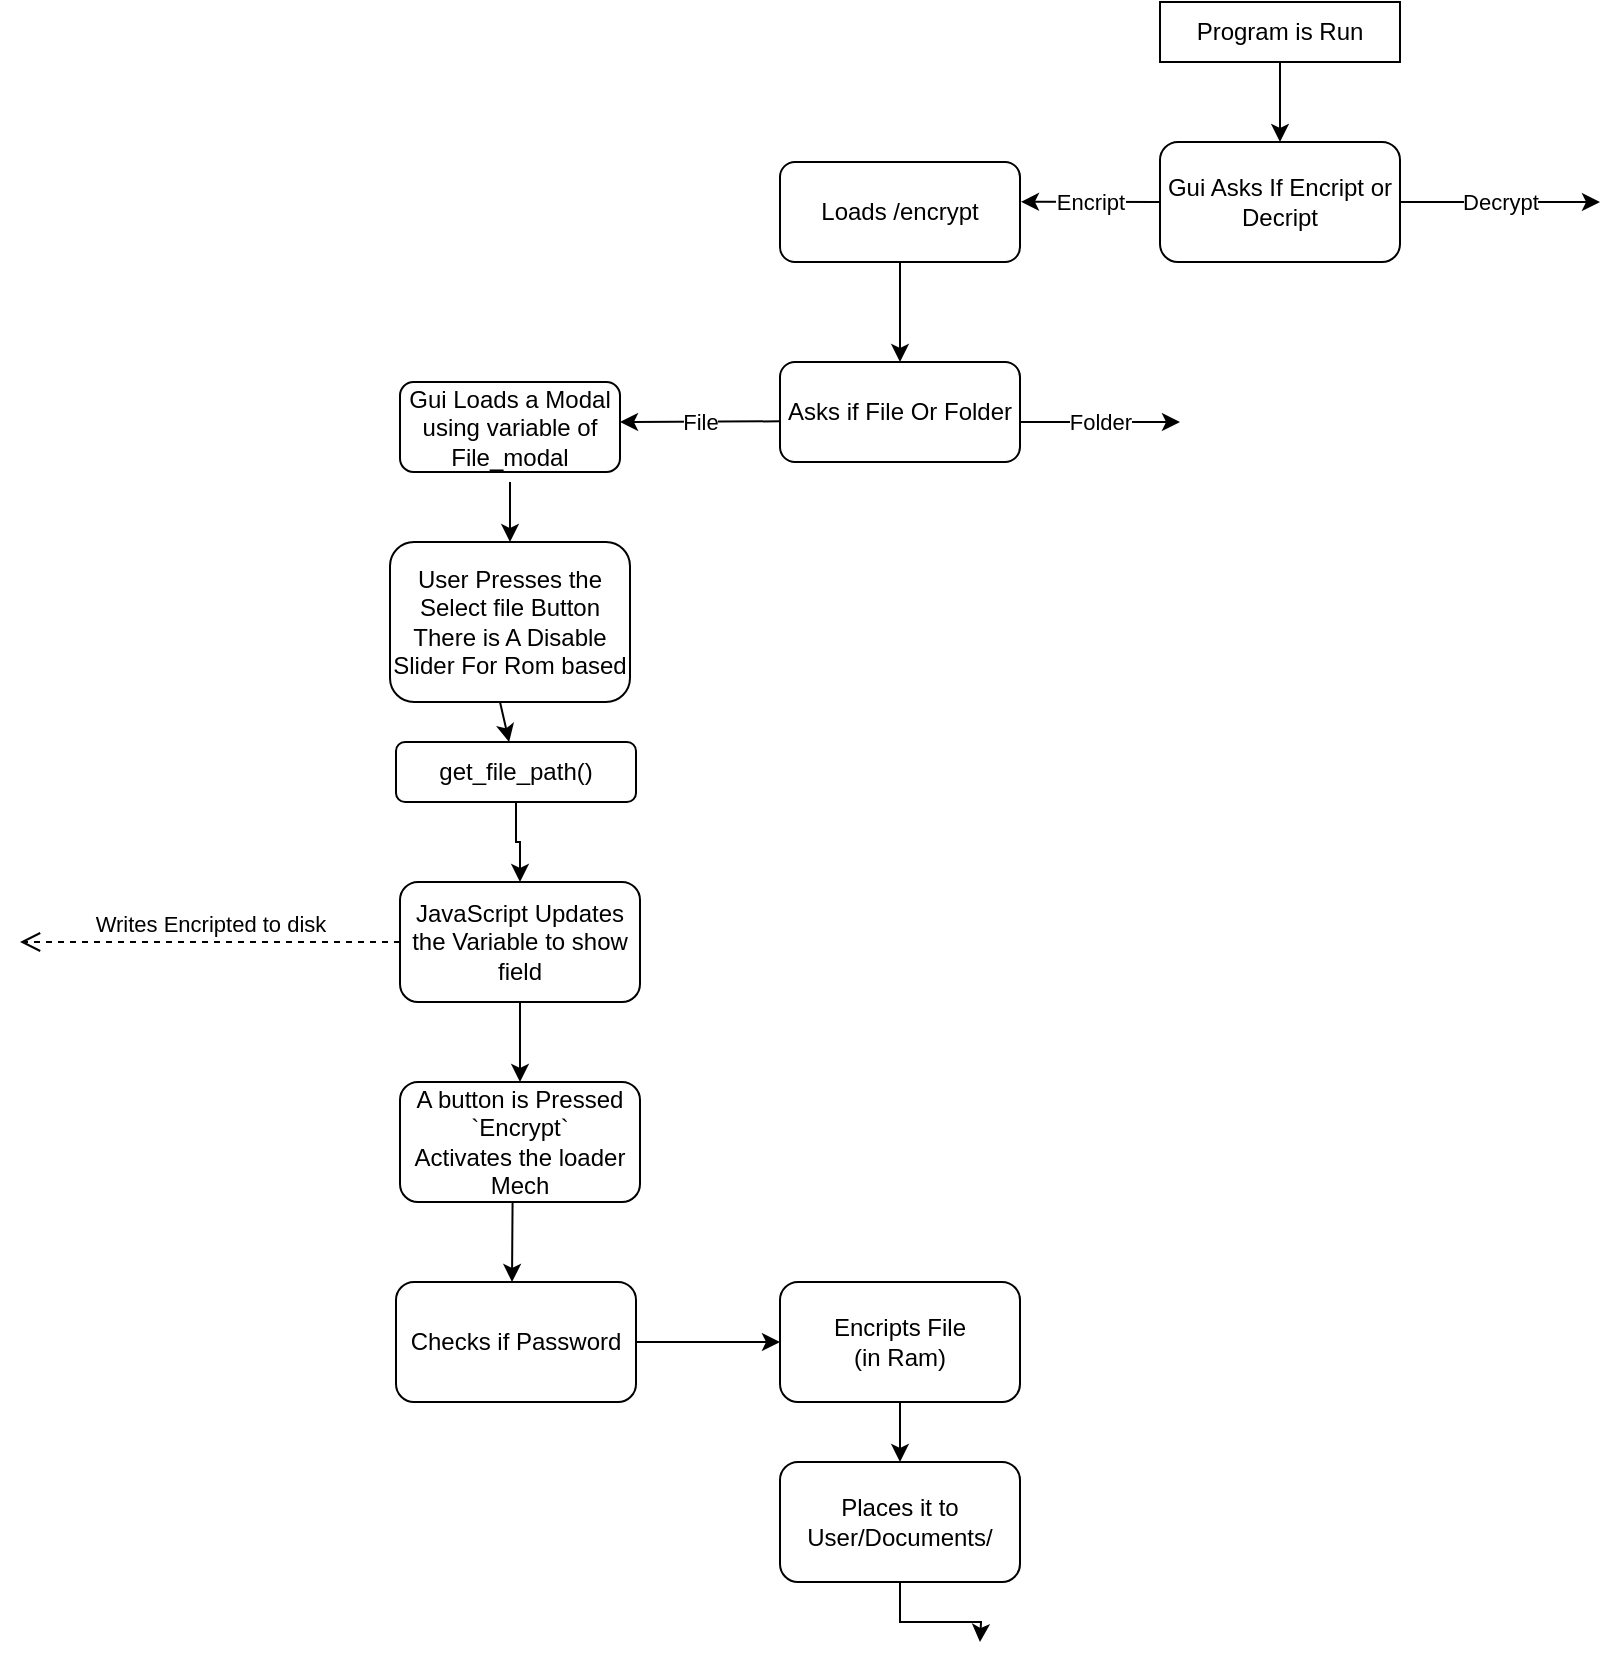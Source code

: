 <mxfile version="28.2.8">
  <diagram name="Page-1" id="77sslh2CUhrmfMm4KzQK">
    <mxGraphModel dx="1677" dy="475" grid="1" gridSize="10" guides="1" tooltips="1" connect="1" arrows="1" fold="1" page="1" pageScale="1" pageWidth="850" pageHeight="1100" math="0" shadow="0">
      <root>
        <mxCell id="0" />
        <mxCell id="1" parent="0" />
        <mxCell id="IJdFylPpu1twR7NVgWoN-1" value="Program is Run" style="rounded=0;whiteSpace=wrap;html=1;" parent="1" vertex="1">
          <mxGeometry x="380" y="10" width="120" height="30" as="geometry" />
        </mxCell>
        <mxCell id="bGuJFjjBMeXotuM_YJSE-1" value="" style="endArrow=classic;html=1;rounded=0;exitX=0.5;exitY=1;exitDx=0;exitDy=0;" edge="1" parent="1" source="IJdFylPpu1twR7NVgWoN-1" target="bGuJFjjBMeXotuM_YJSE-2">
          <mxGeometry width="50" height="50" relative="1" as="geometry">
            <mxPoint x="401.997" y="50" as="sourcePoint" />
            <mxPoint x="450" y="120" as="targetPoint" />
          </mxGeometry>
        </mxCell>
        <mxCell id="bGuJFjjBMeXotuM_YJSE-2" value="Gui Asks If Encript or Decript" style="rounded=1;whiteSpace=wrap;html=1;" vertex="1" parent="1">
          <mxGeometry x="380" y="80" width="120" height="60" as="geometry" />
        </mxCell>
        <mxCell id="bGuJFjjBMeXotuM_YJSE-3" value="" style="endArrow=classic;html=1;rounded=0;" edge="1" parent="1">
          <mxGeometry relative="1" as="geometry">
            <mxPoint x="500" y="110" as="sourcePoint" />
            <mxPoint x="600" y="110" as="targetPoint" />
          </mxGeometry>
        </mxCell>
        <mxCell id="bGuJFjjBMeXotuM_YJSE-4" value="Decrypt" style="edgeLabel;resizable=0;html=1;;align=center;verticalAlign=middle;" connectable="0" vertex="1" parent="bGuJFjjBMeXotuM_YJSE-3">
          <mxGeometry relative="1" as="geometry" />
        </mxCell>
        <mxCell id="bGuJFjjBMeXotuM_YJSE-5" value="" style="endArrow=classic;html=1;rounded=0;entryX=1.004;entryY=0.398;entryDx=0;entryDy=0;entryPerimeter=0;" edge="1" parent="1" target="bGuJFjjBMeXotuM_YJSE-8">
          <mxGeometry relative="1" as="geometry">
            <mxPoint x="380" y="110" as="sourcePoint" />
            <mxPoint x="290" y="110" as="targetPoint" />
          </mxGeometry>
        </mxCell>
        <mxCell id="bGuJFjjBMeXotuM_YJSE-6" value="Encript" style="edgeLabel;resizable=0;html=1;;align=center;verticalAlign=middle;" connectable="0" vertex="1" parent="bGuJFjjBMeXotuM_YJSE-5">
          <mxGeometry relative="1" as="geometry" />
        </mxCell>
        <mxCell id="bGuJFjjBMeXotuM_YJSE-7" value="Asks if File Or Folder" style="rounded=1;whiteSpace=wrap;html=1;" vertex="1" parent="1">
          <mxGeometry x="190" y="190" width="120" height="50" as="geometry" />
        </mxCell>
        <mxCell id="bGuJFjjBMeXotuM_YJSE-8" value="Loads /encrypt" style="rounded=1;whiteSpace=wrap;html=1;" vertex="1" parent="1">
          <mxGeometry x="190" y="90" width="120" height="50" as="geometry" />
        </mxCell>
        <mxCell id="bGuJFjjBMeXotuM_YJSE-10" value="" style="endArrow=classic;html=1;rounded=0;entryX=0.5;entryY=0;entryDx=0;entryDy=0;" edge="1" parent="1" target="bGuJFjjBMeXotuM_YJSE-7">
          <mxGeometry width="50" height="50" relative="1" as="geometry">
            <mxPoint x="250" y="140" as="sourcePoint" />
            <mxPoint x="300" y="90" as="targetPoint" />
          </mxGeometry>
        </mxCell>
        <mxCell id="bGuJFjjBMeXotuM_YJSE-11" value="" style="endArrow=classic;html=1;rounded=0;" edge="1" parent="1">
          <mxGeometry relative="1" as="geometry">
            <mxPoint x="310" y="220" as="sourcePoint" />
            <mxPoint x="390" y="220" as="targetPoint" />
          </mxGeometry>
        </mxCell>
        <mxCell id="bGuJFjjBMeXotuM_YJSE-12" value="Folder" style="edgeLabel;resizable=0;html=1;;align=center;verticalAlign=middle;" connectable="0" vertex="1" parent="bGuJFjjBMeXotuM_YJSE-11">
          <mxGeometry relative="1" as="geometry" />
        </mxCell>
        <mxCell id="bGuJFjjBMeXotuM_YJSE-13" value="" style="endArrow=classic;html=1;rounded=0;exitX=0;exitY=0.593;exitDx=0;exitDy=0;exitPerimeter=0;" edge="1" parent="1" source="bGuJFjjBMeXotuM_YJSE-7">
          <mxGeometry relative="1" as="geometry">
            <mxPoint x="180" y="220" as="sourcePoint" />
            <mxPoint x="110" y="220" as="targetPoint" />
          </mxGeometry>
        </mxCell>
        <mxCell id="bGuJFjjBMeXotuM_YJSE-14" value="File" style="edgeLabel;resizable=0;html=1;;align=center;verticalAlign=middle;" connectable="0" vertex="1" parent="bGuJFjjBMeXotuM_YJSE-13">
          <mxGeometry relative="1" as="geometry" />
        </mxCell>
        <mxCell id="bGuJFjjBMeXotuM_YJSE-15" value="Gui Loads a Modal&lt;div&gt;using variable of File_modal&lt;/div&gt;" style="rounded=1;whiteSpace=wrap;html=1;" vertex="1" parent="1">
          <mxGeometry y="200" width="110" height="45" as="geometry" />
        </mxCell>
        <mxCell id="bGuJFjjBMeXotuM_YJSE-16" value="User Presses the Select file Button&lt;div&gt;There is A Disable Slider For Rom based&lt;/div&gt;" style="rounded=1;whiteSpace=wrap;html=1;" vertex="1" parent="1">
          <mxGeometry x="-5" y="280" width="120" height="80" as="geometry" />
        </mxCell>
        <mxCell id="bGuJFjjBMeXotuM_YJSE-17" value="" style="endArrow=classic;html=1;rounded=0;entryX=0.5;entryY=0;entryDx=0;entryDy=0;" edge="1" parent="1" target="bGuJFjjBMeXotuM_YJSE-16">
          <mxGeometry width="50" height="50" relative="1" as="geometry">
            <mxPoint x="55" y="250" as="sourcePoint" />
            <mxPoint x="100" y="200" as="targetPoint" />
          </mxGeometry>
        </mxCell>
        <mxCell id="bGuJFjjBMeXotuM_YJSE-21" style="edgeStyle=orthogonalEdgeStyle;rounded=0;orthogonalLoop=1;jettySize=auto;html=1;entryX=0.5;entryY=0;entryDx=0;entryDy=0;" edge="1" parent="1" source="bGuJFjjBMeXotuM_YJSE-18" target="bGuJFjjBMeXotuM_YJSE-20">
          <mxGeometry relative="1" as="geometry" />
        </mxCell>
        <mxCell id="bGuJFjjBMeXotuM_YJSE-18" value="get_file_path()" style="rounded=1;whiteSpace=wrap;html=1;" vertex="1" parent="1">
          <mxGeometry x="-2" y="380" width="120" height="30" as="geometry" />
        </mxCell>
        <mxCell id="bGuJFjjBMeXotuM_YJSE-19" value="" style="endArrow=classic;html=1;rounded=0;" edge="1" parent="1" target="bGuJFjjBMeXotuM_YJSE-18">
          <mxGeometry width="50" height="50" relative="1" as="geometry">
            <mxPoint x="50" y="360" as="sourcePoint" />
            <mxPoint x="100" y="310" as="targetPoint" />
          </mxGeometry>
        </mxCell>
        <mxCell id="bGuJFjjBMeXotuM_YJSE-22" style="edgeStyle=orthogonalEdgeStyle;rounded=0;orthogonalLoop=1;jettySize=auto;html=1;" edge="1" parent="1" source="bGuJFjjBMeXotuM_YJSE-20">
          <mxGeometry relative="1" as="geometry">
            <mxPoint x="60" y="550.0" as="targetPoint" />
          </mxGeometry>
        </mxCell>
        <mxCell id="bGuJFjjBMeXotuM_YJSE-20" value="JavaScript Updates the Variable to show field" style="rounded=1;whiteSpace=wrap;html=1;" vertex="1" parent="1">
          <mxGeometry y="450" width="120" height="60" as="geometry" />
        </mxCell>
        <mxCell id="bGuJFjjBMeXotuM_YJSE-27" style="edgeStyle=orthogonalEdgeStyle;rounded=0;orthogonalLoop=1;jettySize=auto;html=1;" edge="1" parent="1">
          <mxGeometry relative="1" as="geometry">
            <mxPoint x="118.0" y="580.0" as="sourcePoint" />
            <mxPoint x="56" y="650" as="targetPoint" />
          </mxGeometry>
        </mxCell>
        <mxCell id="bGuJFjjBMeXotuM_YJSE-23" value="A button is Pressed&lt;div&gt;`Encrypt&lt;span style=&quot;background-color: transparent; color: light-dark(rgb(0, 0, 0), rgb(255, 255, 255));&quot;&gt;`&lt;/span&gt;&lt;/div&gt;&lt;div&gt;&lt;span style=&quot;background-color: transparent; color: light-dark(rgb(0, 0, 0), rgb(255, 255, 255));&quot;&gt;Activates the loader Mech&lt;/span&gt;&lt;/div&gt;" style="rounded=1;whiteSpace=wrap;html=1;" vertex="1" parent="1">
          <mxGeometry y="550" width="120" height="60" as="geometry" />
        </mxCell>
        <mxCell id="bGuJFjjBMeXotuM_YJSE-29" style="edgeStyle=orthogonalEdgeStyle;rounded=0;orthogonalLoop=1;jettySize=auto;html=1;" edge="1" parent="1" source="bGuJFjjBMeXotuM_YJSE-30">
          <mxGeometry relative="1" as="geometry">
            <mxPoint x="290" y="830" as="targetPoint" />
          </mxGeometry>
        </mxCell>
        <mxCell id="bGuJFjjBMeXotuM_YJSE-26" value="Encripts File&lt;div&gt;(in Ram)&lt;/div&gt;" style="rounded=1;whiteSpace=wrap;html=1;" vertex="1" parent="1">
          <mxGeometry x="190" y="650" width="120" height="60" as="geometry" />
        </mxCell>
        <mxCell id="bGuJFjjBMeXotuM_YJSE-28" value="Writes Encripted to disk" style="html=1;verticalAlign=bottom;endArrow=open;dashed=1;endSize=8;curved=0;rounded=0;" edge="1" parent="1">
          <mxGeometry relative="1" as="geometry">
            <mxPoint y="480" as="sourcePoint" />
            <mxPoint x="-190" y="480" as="targetPoint" />
          </mxGeometry>
        </mxCell>
        <mxCell id="bGuJFjjBMeXotuM_YJSE-34" style="edgeStyle=orthogonalEdgeStyle;rounded=0;orthogonalLoop=1;jettySize=auto;html=1;" edge="1" parent="1" source="bGuJFjjBMeXotuM_YJSE-32" target="bGuJFjjBMeXotuM_YJSE-26">
          <mxGeometry relative="1" as="geometry" />
        </mxCell>
        <mxCell id="bGuJFjjBMeXotuM_YJSE-32" value="Checks if Password" style="rounded=1;whiteSpace=wrap;html=1;" vertex="1" parent="1">
          <mxGeometry x="-2" y="650" width="120" height="60" as="geometry" />
        </mxCell>
        <mxCell id="bGuJFjjBMeXotuM_YJSE-36" value="" style="edgeStyle=orthogonalEdgeStyle;rounded=0;orthogonalLoop=1;jettySize=auto;html=1;" edge="1" parent="1" source="bGuJFjjBMeXotuM_YJSE-26" target="bGuJFjjBMeXotuM_YJSE-30">
          <mxGeometry relative="1" as="geometry">
            <mxPoint x="290" y="830" as="targetPoint" />
            <mxPoint x="250" y="710" as="sourcePoint" />
          </mxGeometry>
        </mxCell>
        <mxCell id="bGuJFjjBMeXotuM_YJSE-30" value="Places it to User/Documents/" style="rounded=1;whiteSpace=wrap;html=1;" vertex="1" parent="1">
          <mxGeometry x="190" y="740" width="120" height="60" as="geometry" />
        </mxCell>
      </root>
    </mxGraphModel>
  </diagram>
</mxfile>
